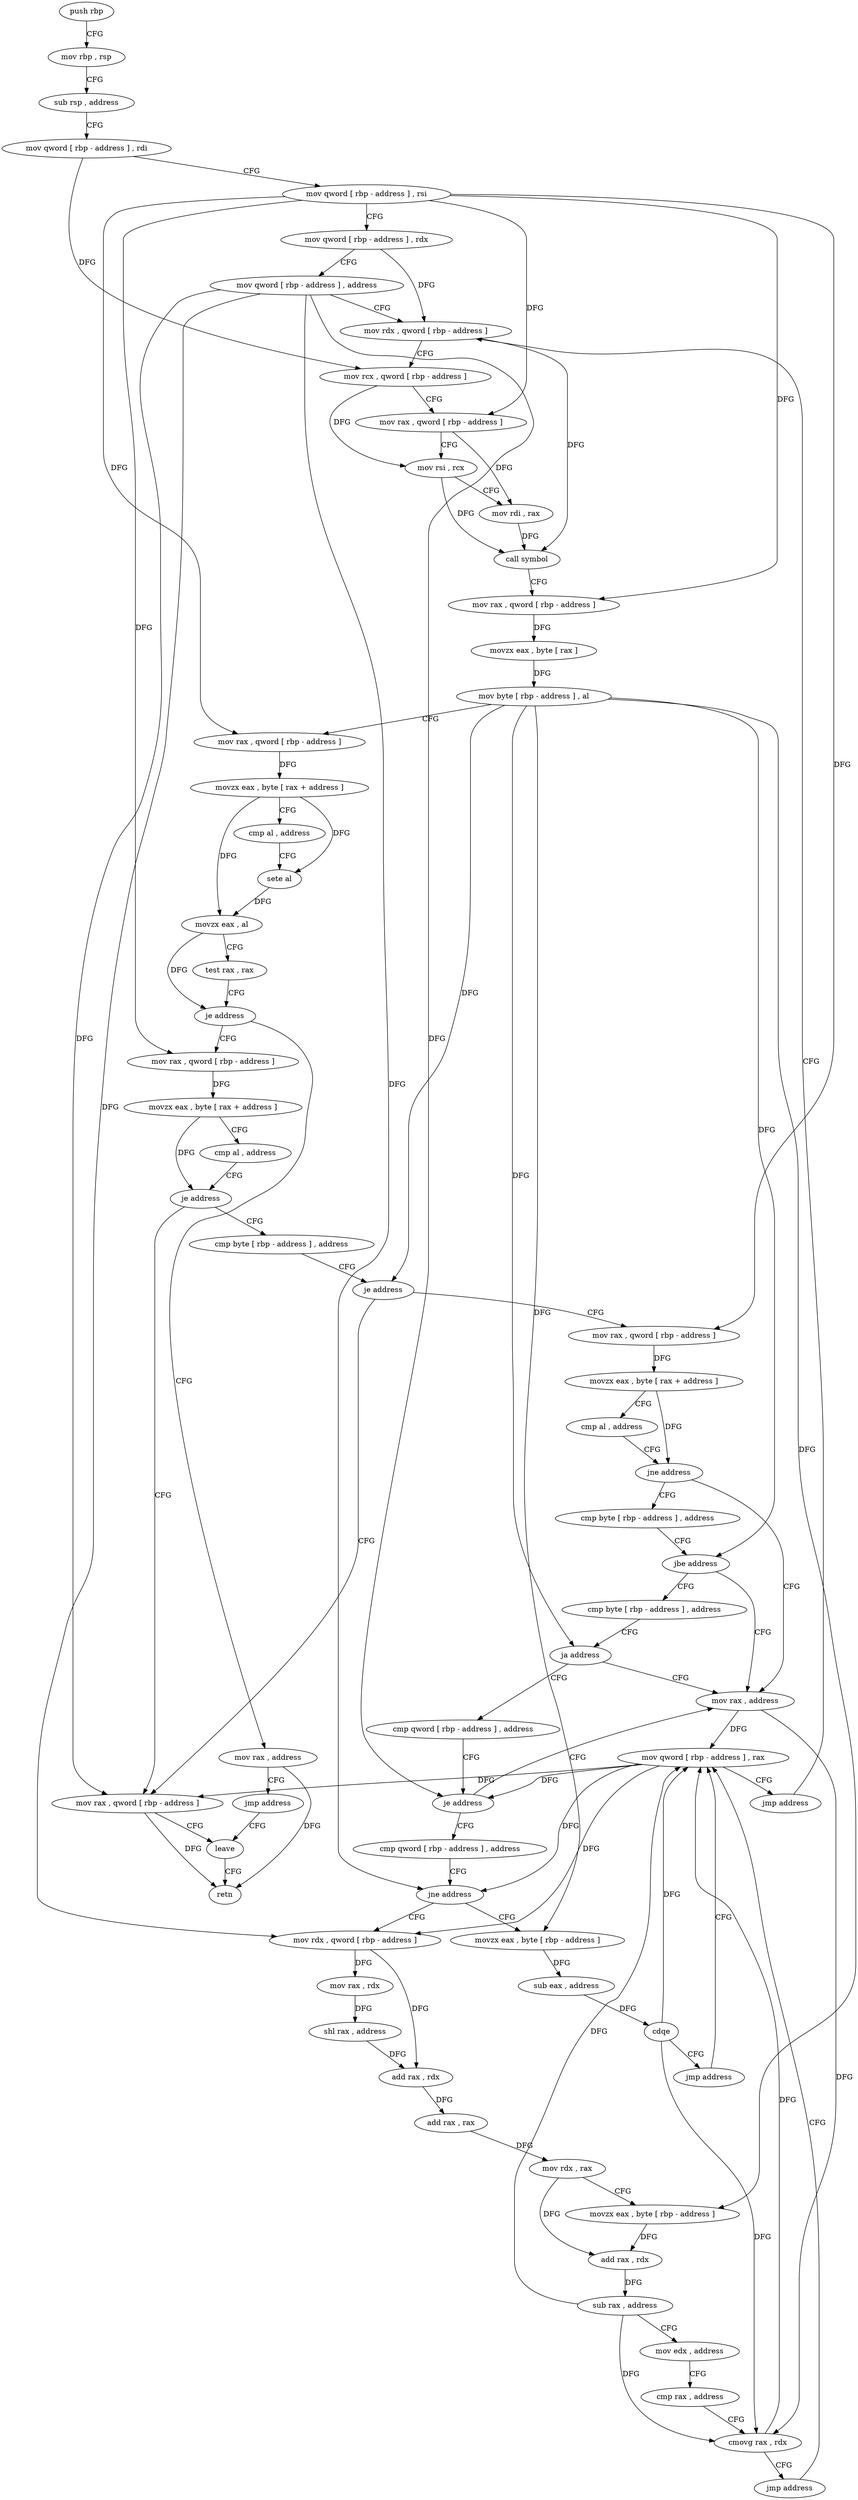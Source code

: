 digraph "func" {
"4414315" [label = "push rbp" ]
"4414316" [label = "mov rbp , rsp" ]
"4414319" [label = "sub rsp , address" ]
"4414323" [label = "mov qword [ rbp - address ] , rdi" ]
"4414327" [label = "mov qword [ rbp - address ] , rsi" ]
"4414331" [label = "mov qword [ rbp - address ] , rdx" ]
"4414335" [label = "mov qword [ rbp - address ] , address" ]
"4414343" [label = "mov rdx , qword [ rbp - address ]" ]
"4414409" [label = "mov rax , qword [ rbp - address ]" ]
"4414413" [label = "movzx eax , byte [ rax + address ]" ]
"4414417" [label = "cmp al , address" ]
"4414419" [label = "je address" ]
"4414540" [label = "mov rax , qword [ rbp - address ]" ]
"4414421" [label = "cmp byte [ rbp - address ] , address" ]
"4414397" [label = "mov rax , address" ]
"4414404" [label = "jmp address" ]
"4414544" [label = "leave" ]
"4414425" [label = "je address" ]
"4414427" [label = "mov rax , qword [ rbp - address ]" ]
"4414545" [label = "retn" ]
"4414431" [label = "movzx eax , byte [ rax + address ]" ]
"4414435" [label = "cmp al , address" ]
"4414437" [label = "jne address" ]
"4414524" [label = "mov rax , address" ]
"4414439" [label = "cmp byte [ rbp - address ] , address" ]
"4414531" [label = "mov qword [ rbp - address ] , rax" ]
"4414443" [label = "jbe address" ]
"4414445" [label = "cmp byte [ rbp - address ] , address" ]
"4414347" [label = "mov rcx , qword [ rbp - address ]" ]
"4414351" [label = "mov rax , qword [ rbp - address ]" ]
"4414355" [label = "mov rsi , rcx" ]
"4414358" [label = "mov rdi , rax" ]
"4414361" [label = "call symbol" ]
"4414366" [label = "mov rax , qword [ rbp - address ]" ]
"4414370" [label = "movzx eax , byte [ rax ]" ]
"4414373" [label = "mov byte [ rbp - address ] , al" ]
"4414376" [label = "mov rax , qword [ rbp - address ]" ]
"4414380" [label = "movzx eax , byte [ rax + address ]" ]
"4414384" [label = "cmp al , address" ]
"4414386" [label = "sete al" ]
"4414389" [label = "movzx eax , al" ]
"4414392" [label = "test rax , rax" ]
"4414395" [label = "je address" ]
"4414449" [label = "ja address" ]
"4414451" [label = "cmp qword [ rbp - address ] , address" ]
"4414456" [label = "je address" ]
"4414458" [label = "cmp qword [ rbp - address ] , address" ]
"4414463" [label = "jne address" ]
"4414476" [label = "mov rdx , qword [ rbp - address ]" ]
"4414465" [label = "movzx eax , byte [ rbp - address ]" ]
"4414480" [label = "mov rax , rdx" ]
"4414483" [label = "shl rax , address" ]
"4414487" [label = "add rax , rdx" ]
"4414490" [label = "add rax , rax" ]
"4414493" [label = "mov rdx , rax" ]
"4414496" [label = "movzx eax , byte [ rbp - address ]" ]
"4414500" [label = "add rax , rdx" ]
"4414503" [label = "sub rax , address" ]
"4414507" [label = "mov edx , address" ]
"4414512" [label = "cmp rax , address" ]
"4414518" [label = "cmovg rax , rdx" ]
"4414522" [label = "jmp address" ]
"4414469" [label = "sub eax , address" ]
"4414472" [label = "cdqe" ]
"4414474" [label = "jmp address" ]
"4414535" [label = "jmp address" ]
"4414315" -> "4414316" [ label = "CFG" ]
"4414316" -> "4414319" [ label = "CFG" ]
"4414319" -> "4414323" [ label = "CFG" ]
"4414323" -> "4414327" [ label = "CFG" ]
"4414323" -> "4414347" [ label = "DFG" ]
"4414327" -> "4414331" [ label = "CFG" ]
"4414327" -> "4414351" [ label = "DFG" ]
"4414327" -> "4414366" [ label = "DFG" ]
"4414327" -> "4414376" [ label = "DFG" ]
"4414327" -> "4414409" [ label = "DFG" ]
"4414327" -> "4414427" [ label = "DFG" ]
"4414331" -> "4414335" [ label = "CFG" ]
"4414331" -> "4414343" [ label = "DFG" ]
"4414335" -> "4414343" [ label = "CFG" ]
"4414335" -> "4414540" [ label = "DFG" ]
"4414335" -> "4414456" [ label = "DFG" ]
"4414335" -> "4414463" [ label = "DFG" ]
"4414335" -> "4414476" [ label = "DFG" ]
"4414343" -> "4414347" [ label = "CFG" ]
"4414343" -> "4414361" [ label = "DFG" ]
"4414409" -> "4414413" [ label = "DFG" ]
"4414413" -> "4414417" [ label = "CFG" ]
"4414413" -> "4414419" [ label = "DFG" ]
"4414417" -> "4414419" [ label = "CFG" ]
"4414419" -> "4414540" [ label = "CFG" ]
"4414419" -> "4414421" [ label = "CFG" ]
"4414540" -> "4414544" [ label = "CFG" ]
"4414540" -> "4414545" [ label = "DFG" ]
"4414421" -> "4414425" [ label = "CFG" ]
"4414397" -> "4414404" [ label = "CFG" ]
"4414397" -> "4414545" [ label = "DFG" ]
"4414404" -> "4414544" [ label = "CFG" ]
"4414544" -> "4414545" [ label = "CFG" ]
"4414425" -> "4414540" [ label = "CFG" ]
"4414425" -> "4414427" [ label = "CFG" ]
"4414427" -> "4414431" [ label = "DFG" ]
"4414431" -> "4414435" [ label = "CFG" ]
"4414431" -> "4414437" [ label = "DFG" ]
"4414435" -> "4414437" [ label = "CFG" ]
"4414437" -> "4414524" [ label = "CFG" ]
"4414437" -> "4414439" [ label = "CFG" ]
"4414524" -> "4414531" [ label = "DFG" ]
"4414524" -> "4414518" [ label = "DFG" ]
"4414439" -> "4414443" [ label = "CFG" ]
"4414531" -> "4414535" [ label = "CFG" ]
"4414531" -> "4414540" [ label = "DFG" ]
"4414531" -> "4414456" [ label = "DFG" ]
"4414531" -> "4414463" [ label = "DFG" ]
"4414531" -> "4414476" [ label = "DFG" ]
"4414443" -> "4414524" [ label = "CFG" ]
"4414443" -> "4414445" [ label = "CFG" ]
"4414445" -> "4414449" [ label = "CFG" ]
"4414347" -> "4414351" [ label = "CFG" ]
"4414347" -> "4414355" [ label = "DFG" ]
"4414351" -> "4414355" [ label = "CFG" ]
"4414351" -> "4414358" [ label = "DFG" ]
"4414355" -> "4414358" [ label = "CFG" ]
"4414355" -> "4414361" [ label = "DFG" ]
"4414358" -> "4414361" [ label = "DFG" ]
"4414361" -> "4414366" [ label = "CFG" ]
"4414366" -> "4414370" [ label = "DFG" ]
"4414370" -> "4414373" [ label = "DFG" ]
"4414373" -> "4414376" [ label = "CFG" ]
"4414373" -> "4414425" [ label = "DFG" ]
"4414373" -> "4414443" [ label = "DFG" ]
"4414373" -> "4414449" [ label = "DFG" ]
"4414373" -> "4414496" [ label = "DFG" ]
"4414373" -> "4414465" [ label = "DFG" ]
"4414376" -> "4414380" [ label = "DFG" ]
"4414380" -> "4414384" [ label = "CFG" ]
"4414380" -> "4414386" [ label = "DFG" ]
"4414380" -> "4414389" [ label = "DFG" ]
"4414384" -> "4414386" [ label = "CFG" ]
"4414386" -> "4414389" [ label = "DFG" ]
"4414389" -> "4414392" [ label = "CFG" ]
"4414389" -> "4414395" [ label = "DFG" ]
"4414392" -> "4414395" [ label = "CFG" ]
"4414395" -> "4414409" [ label = "CFG" ]
"4414395" -> "4414397" [ label = "CFG" ]
"4414449" -> "4414524" [ label = "CFG" ]
"4414449" -> "4414451" [ label = "CFG" ]
"4414451" -> "4414456" [ label = "CFG" ]
"4414456" -> "4414524" [ label = "CFG" ]
"4414456" -> "4414458" [ label = "CFG" ]
"4414458" -> "4414463" [ label = "CFG" ]
"4414463" -> "4414476" [ label = "CFG" ]
"4414463" -> "4414465" [ label = "CFG" ]
"4414476" -> "4414480" [ label = "DFG" ]
"4414476" -> "4414487" [ label = "DFG" ]
"4414465" -> "4414469" [ label = "DFG" ]
"4414480" -> "4414483" [ label = "DFG" ]
"4414483" -> "4414487" [ label = "DFG" ]
"4414487" -> "4414490" [ label = "DFG" ]
"4414490" -> "4414493" [ label = "DFG" ]
"4414493" -> "4414496" [ label = "CFG" ]
"4414493" -> "4414500" [ label = "DFG" ]
"4414496" -> "4414500" [ label = "DFG" ]
"4414500" -> "4414503" [ label = "DFG" ]
"4414503" -> "4414507" [ label = "CFG" ]
"4414503" -> "4414531" [ label = "DFG" ]
"4414503" -> "4414518" [ label = "DFG" ]
"4414507" -> "4414512" [ label = "CFG" ]
"4414512" -> "4414518" [ label = "CFG" ]
"4414518" -> "4414522" [ label = "CFG" ]
"4414518" -> "4414531" [ label = "DFG" ]
"4414522" -> "4414531" [ label = "CFG" ]
"4414469" -> "4414472" [ label = "DFG" ]
"4414472" -> "4414474" [ label = "CFG" ]
"4414472" -> "4414531" [ label = "DFG" ]
"4414472" -> "4414518" [ label = "DFG" ]
"4414474" -> "4414531" [ label = "CFG" ]
"4414535" -> "4414343" [ label = "CFG" ]
}

